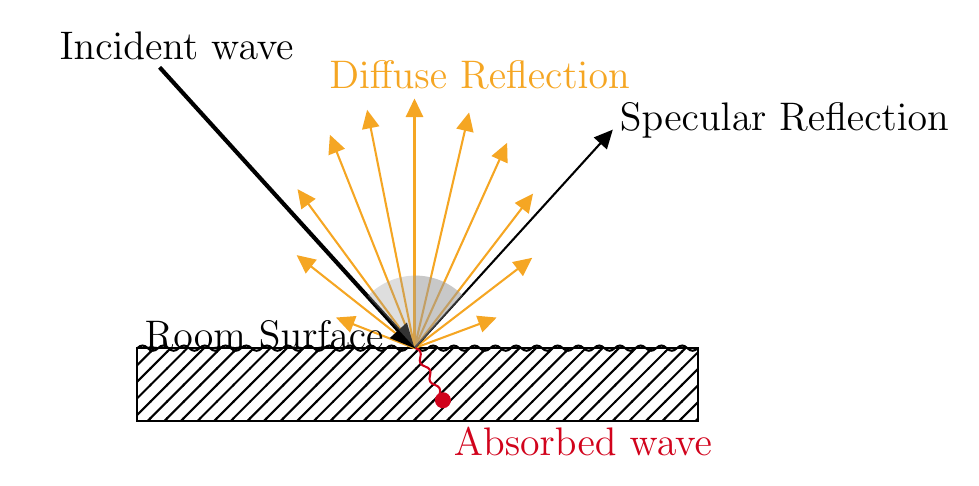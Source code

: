 

% Pattern Info

\tikzset{
pattern size/.store in=\mcSize,
pattern size = 5pt,
pattern thickness/.store in=\mcThickness,
pattern thickness = 0.3pt,
pattern radius/.store in=\mcRadius,
pattern radius = 1pt}
\makeatletter
\pgfutil@ifundefined{pgf@pattern@name@_gf0ylz9wh}{
\pgfdeclarepatternformonly[\mcThickness,\mcSize]{_gf0ylz9wh}
{\pgfqpoint{0pt}{0pt}}
{\pgfpoint{\mcSize+\mcThickness}{\mcSize+\mcThickness}}
{\pgfpoint{\mcSize}{\mcSize}}
{
\pgfsetcolor{\tikz@pattern@color}
\pgfsetlinewidth{\mcThickness}
\pgfpathmoveto{\pgfqpoint{0pt}{0pt}}
\pgfpathlineto{\pgfpoint{\mcSize+\mcThickness}{\mcSize+\mcThickness}}
\pgfusepath{stroke}
}}
\makeatother
\tikzset{every picture/.style={line width=0.75pt}} %set default line width to 0.75pt

\begin{tikzpicture}[x=0.75pt,y=0.75pt,yscale=-1,xscale=1]
%uncomment if require: \path (0,300); %set diagram left start at 0, and has height of 300

%Shape: Rectangle [id:dp922019509313626]
\draw  [draw opacity=100][pattern=_gf0ylz9wh,pattern size=6pt,pattern thickness=0.75pt,pattern radius=0pt, pattern color={rgb, 255:red, 0; green, 0; blue, 0}] (160,204.9) -- (430,204.9) -- (430,240) -- (160,240) -- cycle ;
%Straight Lines [id:da373070181004334]
\draw    (160,204.9) .. controls (161.67,203.23) and (163.33,203.23) .. (165,204.9) .. controls (166.67,206.57) and (168.33,206.57) .. (170,204.9) .. controls (171.67,203.23) and (173.33,203.23) .. (175,204.9) .. controls (176.67,206.57) and (178.33,206.57) .. (180,204.9) .. controls (181.67,203.23) and (183.33,203.23) .. (185,204.9) .. controls (186.67,206.57) and (188.33,206.57) .. (190,204.9) .. controls (191.67,203.23) and (193.33,203.23) .. (195,204.9) .. controls (196.67,206.57) and (198.33,206.57) .. (200,204.9) .. controls (201.67,203.23) and (203.33,203.23) .. (205,204.9) .. controls (206.67,206.57) and (208.33,206.57) .. (210,204.9) .. controls (211.67,203.23) and (213.33,203.23) .. (215,204.9) .. controls (216.67,206.57) and (218.33,206.57) .. (220,204.9) .. controls (221.67,203.23) and (223.33,203.23) .. (225,204.9) .. controls (226.67,206.57) and (228.33,206.57) .. (230,204.9) .. controls (231.67,203.23) and (233.33,203.23) .. (235,204.9) .. controls (236.67,206.57) and (238.33,206.57) .. (240,204.9) .. controls (241.67,203.23) and (243.33,203.23) .. (245,204.9) .. controls (246.67,206.57) and (248.33,206.57) .. (250,204.9) .. controls (251.67,203.23) and (253.33,203.23) .. (255,204.9) .. controls (256.67,206.57) and (258.33,206.57) .. (260,204.9) .. controls (261.67,203.23) and (263.33,203.23) .. (265,204.9) .. controls (266.67,206.57) and (268.33,206.57) .. (270,204.9) .. controls (271.67,203.23) and (273.33,203.23) .. (275,204.9) .. controls (276.67,206.57) and (278.33,206.57) .. (280,204.9) .. controls (281.67,203.23) and (283.33,203.23) .. (285,204.9) .. controls (286.67,206.57) and (288.33,206.57) .. (290,204.9) .. controls (291.67,203.23) and (293.33,203.23) .. (295,204.9) .. controls (296.67,206.57) and (298.33,206.57) .. (300,204.9) .. controls (301.67,203.23) and (303.33,203.23) .. (305,204.9) .. controls (306.67,206.57) and (308.33,206.57) .. (310,204.9) .. controls (311.67,203.23) and (313.33,203.23) .. (315,204.9) .. controls (316.67,206.57) and (318.33,206.57) .. (320,204.9) .. controls (321.67,203.23) and (323.33,203.23) .. (325,204.9) .. controls (326.67,206.57) and (328.33,206.57) .. (330,204.9) .. controls (331.67,203.23) and (333.33,203.23) .. (335,204.9) .. controls (336.67,206.57) and (338.33,206.57) .. (340,204.9) .. controls (341.67,203.23) and (343.33,203.23) .. (345,204.9) .. controls (346.67,206.57) and (348.33,206.57) .. (350,204.9) .. controls (351.67,203.23) and (353.33,203.23) .. (355,204.9) .. controls (356.67,206.57) and (358.33,206.57) .. (360,204.9) .. controls (361.67,203.23) and (363.33,203.23) .. (365,204.9) .. controls (366.67,206.57) and (368.33,206.57) .. (370,204.9) .. controls (371.67,203.23) and (373.33,203.23) .. (375,204.9) .. controls (376.67,206.57) and (378.33,206.57) .. (380,204.9) .. controls (381.67,203.23) and (383.33,203.23) .. (385,204.9) .. controls (386.67,206.57) and (388.33,206.57) .. (390,204.9) .. controls (391.67,203.23) and (393.33,203.23) .. (395,204.9) .. controls (396.67,206.57) and (398.33,206.57) .. (400,204.9) .. controls (401.67,203.23) and (403.33,203.23) .. (405,204.9) .. controls (406.67,206.57) and (408.33,206.57) .. (410,204.9) .. controls (411.67,203.23) and (413.33,203.23) .. (415,204.9) .. controls (416.67,206.57) and (418.33,206.57) .. (420,204.9) .. controls (421.67,203.23) and (423.33,203.23) .. (425,204.9) .. controls (426.67,206.57) and (428.33,206.57) .. (430,204.9) -- (430,204.9) ;
%Straight Lines [id:da06545576390238039]
\draw [color={rgb, 255:red, 245; green, 166; blue, 35 }  ,draw opacity=1 ]   (293.54,204.9) -- (330.28,191.21) ;
\draw [shift={(333.1,190.17)}, rotate = 519.57] [fill={rgb, 255:red, 245; green, 166; blue, 35 }  ,fill opacity=1 ][line width=0.08]  [draw opacity=0] (8.93,-4.29) -- (0,0) -- (8.93,4.29) -- cycle    ;
%Straight Lines [id:da4489390865418844]
\draw [color={rgb, 255:red, 245; green, 166; blue, 35 }  ,draw opacity=1 ]   (293.54,204.9) -- (347.87,163.21) ;
\draw [shift={(350.25,161.39)}, rotate = 502.5] [fill={rgb, 255:red, 245; green, 166; blue, 35 }  ,fill opacity=1 ][line width=0.08]  [draw opacity=0] (8.93,-4.29) -- (0,0) -- (8.93,4.29) -- cycle    ;
%Straight Lines [id:da977680605968049]
\draw [color={rgb, 255:red, 245; green, 166; blue, 35 }  ,draw opacity=1 ]   (293.54,204.9) -- (348.81,132.84) ;
\draw [shift={(350.64,130.46)}, rotate = 487.49] [fill={rgb, 255:red, 245; green, 166; blue, 35 }  ,fill opacity=1 ][line width=0.08]  [draw opacity=0] (8.93,-4.29) -- (0,0) -- (8.93,4.29) -- cycle    ;
%Straight Lines [id:da6080458554677255]
\draw [color={rgb, 255:red, 245; green, 166; blue, 35 }  ,draw opacity=1 ]   (293.54,204.9) -- (336.93,108.71) ;
\draw [shift={(338.16,105.98)}, rotate = 474.28] [fill={rgb, 255:red, 245; green, 166; blue, 35 }  ,fill opacity=1 ][line width=0.08]  [draw opacity=0] (8.93,-4.29) -- (0,0) -- (8.93,4.29) -- cycle    ;
%Straight Lines [id:da21177921082364015]
\draw [color={rgb, 255:red, 245; green, 166; blue, 35 }  ,draw opacity=1 ]   (293.54,204.9) -- (293.54,87.63) ;
\draw [shift={(293.54,84.63)}, rotate = 450] [fill={rgb, 255:red, 245; green, 166; blue, 35 }  ,fill opacity=1 ][line width=0.08]  [draw opacity=0] (8.93,-4.29) -- (0,0) -- (8.93,4.29) -- cycle    ;
%Straight Lines [id:da46337112628373167]
\draw [color={rgb, 255:red, 245; green, 166; blue, 35 }  ,draw opacity=1 ]   (293.54,204.9) -- (319.16,94.29) ;
\draw [shift={(319.84,91.37)}, rotate = 463.04] [fill={rgb, 255:red, 245; green, 166; blue, 35 }  ,fill opacity=1 ][line width=0.08]  [draw opacity=0] (8.93,-4.29) -- (0,0) -- (8.93,4.29) -- cycle    ;
%Straight Lines [id:da39808114875491196]
\draw [color={rgb, 255:red, 245; green, 166; blue, 35 }  ,draw opacity=1 ]   (293.54,204.9) -- (258.53,191.25) ;
\draw [shift={(255.73,190.17)}, rotate = 381.29] [fill={rgb, 255:red, 245; green, 166; blue, 35 }  ,fill opacity=1 ][line width=0.08]  [draw opacity=0] (8.93,-4.29) -- (0,0) -- (8.93,4.29) -- cycle    ;
%Straight Lines [id:da6413525472527989]
\draw [color={rgb, 255:red, 245; green, 166; blue, 35 }  ,draw opacity=1 ]   (293.54,204.9) -- (239.15,161.96) ;
\draw [shift={(236.79,160.1)}, rotate = 398.29] [fill={rgb, 255:red, 245; green, 166; blue, 35 }  ,fill opacity=1 ][line width=0.08]  [draw opacity=0] (8.93,-4.29) -- (0,0) -- (8.93,4.29) -- cycle    ;
%Straight Lines [id:da013163452857077207]
\draw [color={rgb, 255:red, 245; green, 166; blue, 35 }  ,draw opacity=1 ]   (293.54,204.9) -- (238.96,130.73) ;
\draw [shift={(237.18,128.31)}, rotate = 413.65] [fill={rgb, 255:red, 245; green, 166; blue, 35 }  ,fill opacity=1 ][line width=0.08]  [draw opacity=0] (8.93,-4.29) -- (0,0) -- (8.93,4.29) -- cycle    ;
%Straight Lines [id:da29387677951497115]
\draw [color={rgb, 255:red, 245; green, 166; blue, 35 }  ,draw opacity=1 ]   (293.54,204.9) -- (253.89,104.9) ;
\draw [shift={(252.78,102.11)}, rotate = 428.37] [fill={rgb, 255:red, 245; green, 166; blue, 35 }  ,fill opacity=1 ][line width=0.08]  [draw opacity=0] (8.93,-4.29) -- (0,0) -- (8.93,4.29) -- cycle    ;
%Straight Lines [id:da3232057192020066]
\draw [color={rgb, 255:red, 245; green, 166; blue, 35 }  ,draw opacity=1 ]   (293.54,204.9) -- (271.3,93.03) ;
\draw [shift={(270.71,90.08)}, rotate = 438.76] [fill={rgb, 255:red, 245; green, 166; blue, 35 }  ,fill opacity=1 ][line width=0.08]  [draw opacity=0] (8.93,-4.29) -- (0,0) -- (8.93,4.29) -- cycle    ;
%Straight Lines [id:da9251399712012042]
\draw [line width=1.5]    (170.73,69.59) -- (290.85,201.94) ;
\draw [shift={(293.54,204.9)}, rotate = 227.77] [fill={rgb, 255:red, 0; green, 0; blue, 0 }  ][line width=0.08]  [draw opacity=0] (11.61,-5.58) -- (0,0) -- (11.61,5.58) -- cycle    ;
%Straight Lines [id:da9874682358889847]
\draw [color={rgb, 255:red, 0; green, 0; blue, 0 }  ,draw opacity=1 ][line width=0.75]    (293.54,204.9) -- (387.05,101.88) ;
\draw [shift={(389.06,99.66)}, rotate = 492.23] [fill={rgb, 255:red, 0; green, 0; blue, 0 }  ,fill opacity=1 ][line width=0.08]  [draw opacity=0] (8.93,-4.29) -- (0,0) -- (8.93,4.29) -- cycle    ;
%Straight Lines [id:da227444858609828]
\draw [color={rgb, 255:red, 208; green, 2; blue, 27 }  ,draw opacity=1 ]   (294,204.9) .. controls (296.25,205.59) and (297.03,207.07) .. (296.33,209.32) .. controls (295.63,211.57) and (296.41,213.05) .. (298.66,213.75) .. controls (300.91,214.44) and (301.69,215.92) .. (300.99,218.17) .. controls (300.29,220.42) and (301.07,221.9) .. (303.32,222.59) .. controls (305.57,223.29) and (306.35,224.77) .. (305.66,227.02) -- (307.23,230) -- (307.23,230) ;
\draw [shift={(307.23,230)}, rotate = 62.21] [color={rgb, 255:red, 208; green, 2; blue, 27 }  ,draw opacity=1 ][fill={rgb, 255:red, 208; green, 2; blue, 27 }  ,fill opacity=1 ][line width=0.75]      (0, 0) circle [x radius= 3.35, y radius= 3.35]   ;
%Shape: Pie [id:dp35387004388422194]
\draw  [draw opacity=0][fill={rgb, 255:red, 155; green, 155; blue, 155 }  ,fill opacity=0.33 ] (293.88,169.95) .. controls (293.92,169.95) and (293.96,169.95) .. (294,169.95) .. controls (302.57,169.95) and (310.38,173.36) .. (316.28,178.96) -- (294,204.9) -- cycle ;
%Shape: Pie [id:dp40472692227974594]
\draw  [draw opacity=0][fill={rgb, 255:red, 155; green, 155; blue, 155 }  ,fill opacity=0.33 ] (270.93,179.74) .. controls (276.91,173.68) and (285.04,169.95) .. (294,169.95) .. controls (302.87,169.95) and (310.92,173.6) .. (316.88,179.56) -- (294,204.9) -- cycle ;

% Text Node
\draw (121,51) node [anchor=north west][inner sep=0.75pt]  [font=\Large] [align=left] {Incident wave};
% Text Node
\draw (391,85) node [anchor=north west][inner sep=0.75pt]  [font=\Large,color={rgb, 255:red, 0; green, 0; blue, 0 }  ,opacity=1 ] [align=left] {Specular Reflection};
% Text Node
\draw (311,242) node [anchor=north west][inner sep=0.75pt]  [font=\Large,color={rgb, 255:red, 208; green, 2; blue, 27 }  ,opacity=1 ] [align=left] {\textcolor[rgb]{0.82,0.01,0.11}{Absorbed wave}};
% Text Node
\draw (251,65) node [anchor=north west][inner sep=0.75pt]  [font=\Large,color={rgb, 255:red, 245; green, 166; blue, 35 }  ,opacity=1 ] [align=left] {Diffuse Reflection};
% Text Node
\draw (162,190) node [anchor=north west][inner sep=0.75pt]  [font=\Large] [align=left] {Room Surface};


\end{tikzpicture}
